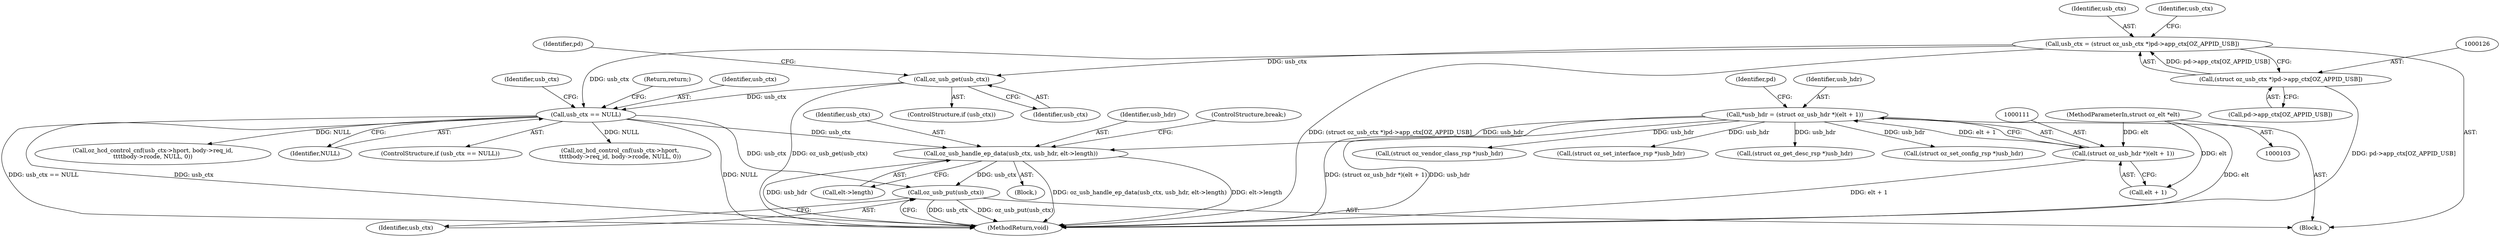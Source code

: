 digraph "0_linux_d114b9fe78c8d6fc6e70808c2092aa307c36dc8e@pointer" {
"1000315" [label="(Call,oz_usb_handle_ep_data(usb_ctx, usb_hdr, elt->length))"];
"1000144" [label="(Call,usb_ctx == NULL)"];
"1000134" [label="(Call,oz_usb_get(usb_ctx))"];
"1000123" [label="(Call,usb_ctx = (struct oz_usb_ctx *)pd->app_ctx[OZ_APPID_USB])"];
"1000125" [label="(Call,(struct oz_usb_ctx *)pd->app_ctx[OZ_APPID_USB])"];
"1000108" [label="(Call,*usb_hdr = (struct oz_usb_hdr *)(elt + 1))"];
"1000110" [label="(Call,(struct oz_usb_hdr *)(elt + 1))"];
"1000105" [label="(MethodParameterIn,struct oz_elt *elt)"];
"1000323" [label="(Call,oz_usb_put(usb_ctx))"];
"1000150" [label="(Identifier,usb_ctx)"];
"1000120" [label="(Identifier,pd)"];
"1000109" [label="(Identifier,usb_hdr)"];
"1000124" [label="(Identifier,usb_ctx)"];
"1000318" [label="(Call,elt->length)"];
"1000316" [label="(Identifier,usb_ctx)"];
"1000250" [label="(Call,oz_hcd_control_cnf(usb_ctx->hport, body->req_id,\n\t\t\t\tbody->rcode, NULL, 0))"];
"1000289" [label="(Call,(struct oz_vendor_class_rsp *)usb_hdr)"];
"1000147" [label="(Return,return;)"];
"1000146" [label="(Identifier,NULL)"];
"1000268" [label="(Call,(struct oz_set_interface_rsp *)usb_hdr)"];
"1000324" [label="(Identifier,usb_ctx)"];
"1000323" [label="(Call,oz_usb_put(usb_ctx))"];
"1000184" [label="(Block,)"];
"1000317" [label="(Identifier,usb_hdr)"];
"1000127" [label="(Call,pd->app_ctx[OZ_APPID_USB])"];
"1000112" [label="(Call,elt + 1)"];
"1000105" [label="(MethodParameterIn,struct oz_elt *elt)"];
"1000125" [label="(Call,(struct oz_usb_ctx *)pd->app_ctx[OZ_APPID_USB])"];
"1000190" [label="(Call,(struct oz_get_desc_rsp *)usb_hdr)"];
"1000143" [label="(ControlStructure,if (usb_ctx == NULL))"];
"1000132" [label="(ControlStructure,if (usb_ctx))"];
"1000247" [label="(Call,(struct oz_set_config_rsp *)usb_hdr)"];
"1000106" [label="(Block,)"];
"1000123" [label="(Call,usb_ctx = (struct oz_usb_ctx *)pd->app_ctx[OZ_APPID_USB])"];
"1000133" [label="(Identifier,usb_ctx)"];
"1000271" [label="(Call,oz_hcd_control_cnf(usb_ctx->hport,\n\t\t\t\tbody->req_id, body->rcode, NULL, 0))"];
"1000134" [label="(Call,oz_usb_get(usb_ctx))"];
"1000315" [label="(Call,oz_usb_handle_ep_data(usb_ctx, usb_hdr, elt->length))"];
"1000321" [label="(ControlStructure,break;)"];
"1000145" [label="(Identifier,usb_ctx)"];
"1000108" [label="(Call,*usb_hdr = (struct oz_usb_hdr *)(elt + 1))"];
"1000140" [label="(Identifier,pd)"];
"1000135" [label="(Identifier,usb_ctx)"];
"1000325" [label="(MethodReturn,void)"];
"1000144" [label="(Call,usb_ctx == NULL)"];
"1000110" [label="(Call,(struct oz_usb_hdr *)(elt + 1))"];
"1000315" -> "1000184"  [label="AST: "];
"1000315" -> "1000318"  [label="CFG: "];
"1000316" -> "1000315"  [label="AST: "];
"1000317" -> "1000315"  [label="AST: "];
"1000318" -> "1000315"  [label="AST: "];
"1000321" -> "1000315"  [label="CFG: "];
"1000315" -> "1000325"  [label="DDG: usb_hdr"];
"1000315" -> "1000325"  [label="DDG: oz_usb_handle_ep_data(usb_ctx, usb_hdr, elt->length)"];
"1000315" -> "1000325"  [label="DDG: elt->length"];
"1000144" -> "1000315"  [label="DDG: usb_ctx"];
"1000108" -> "1000315"  [label="DDG: usb_hdr"];
"1000315" -> "1000323"  [label="DDG: usb_ctx"];
"1000144" -> "1000143"  [label="AST: "];
"1000144" -> "1000146"  [label="CFG: "];
"1000145" -> "1000144"  [label="AST: "];
"1000146" -> "1000144"  [label="AST: "];
"1000147" -> "1000144"  [label="CFG: "];
"1000150" -> "1000144"  [label="CFG: "];
"1000144" -> "1000325"  [label="DDG: usb_ctx == NULL"];
"1000144" -> "1000325"  [label="DDG: usb_ctx"];
"1000144" -> "1000325"  [label="DDG: NULL"];
"1000134" -> "1000144"  [label="DDG: usb_ctx"];
"1000123" -> "1000144"  [label="DDG: usb_ctx"];
"1000144" -> "1000250"  [label="DDG: NULL"];
"1000144" -> "1000271"  [label="DDG: NULL"];
"1000144" -> "1000323"  [label="DDG: usb_ctx"];
"1000134" -> "1000132"  [label="AST: "];
"1000134" -> "1000135"  [label="CFG: "];
"1000135" -> "1000134"  [label="AST: "];
"1000140" -> "1000134"  [label="CFG: "];
"1000134" -> "1000325"  [label="DDG: oz_usb_get(usb_ctx)"];
"1000123" -> "1000134"  [label="DDG: usb_ctx"];
"1000123" -> "1000106"  [label="AST: "];
"1000123" -> "1000125"  [label="CFG: "];
"1000124" -> "1000123"  [label="AST: "];
"1000125" -> "1000123"  [label="AST: "];
"1000133" -> "1000123"  [label="CFG: "];
"1000123" -> "1000325"  [label="DDG: (struct oz_usb_ctx *)pd->app_ctx[OZ_APPID_USB]"];
"1000125" -> "1000123"  [label="DDG: pd->app_ctx[OZ_APPID_USB]"];
"1000125" -> "1000127"  [label="CFG: "];
"1000126" -> "1000125"  [label="AST: "];
"1000127" -> "1000125"  [label="AST: "];
"1000125" -> "1000325"  [label="DDG: pd->app_ctx[OZ_APPID_USB]"];
"1000108" -> "1000106"  [label="AST: "];
"1000108" -> "1000110"  [label="CFG: "];
"1000109" -> "1000108"  [label="AST: "];
"1000110" -> "1000108"  [label="AST: "];
"1000120" -> "1000108"  [label="CFG: "];
"1000108" -> "1000325"  [label="DDG: (struct oz_usb_hdr *)(elt + 1)"];
"1000108" -> "1000325"  [label="DDG: usb_hdr"];
"1000110" -> "1000108"  [label="DDG: elt + 1"];
"1000108" -> "1000190"  [label="DDG: usb_hdr"];
"1000108" -> "1000247"  [label="DDG: usb_hdr"];
"1000108" -> "1000268"  [label="DDG: usb_hdr"];
"1000108" -> "1000289"  [label="DDG: usb_hdr"];
"1000110" -> "1000112"  [label="CFG: "];
"1000111" -> "1000110"  [label="AST: "];
"1000112" -> "1000110"  [label="AST: "];
"1000110" -> "1000325"  [label="DDG: elt + 1"];
"1000105" -> "1000110"  [label="DDG: elt"];
"1000105" -> "1000103"  [label="AST: "];
"1000105" -> "1000325"  [label="DDG: elt"];
"1000105" -> "1000112"  [label="DDG: elt"];
"1000323" -> "1000106"  [label="AST: "];
"1000323" -> "1000324"  [label="CFG: "];
"1000324" -> "1000323"  [label="AST: "];
"1000325" -> "1000323"  [label="CFG: "];
"1000323" -> "1000325"  [label="DDG: usb_ctx"];
"1000323" -> "1000325"  [label="DDG: oz_usb_put(usb_ctx)"];
}
